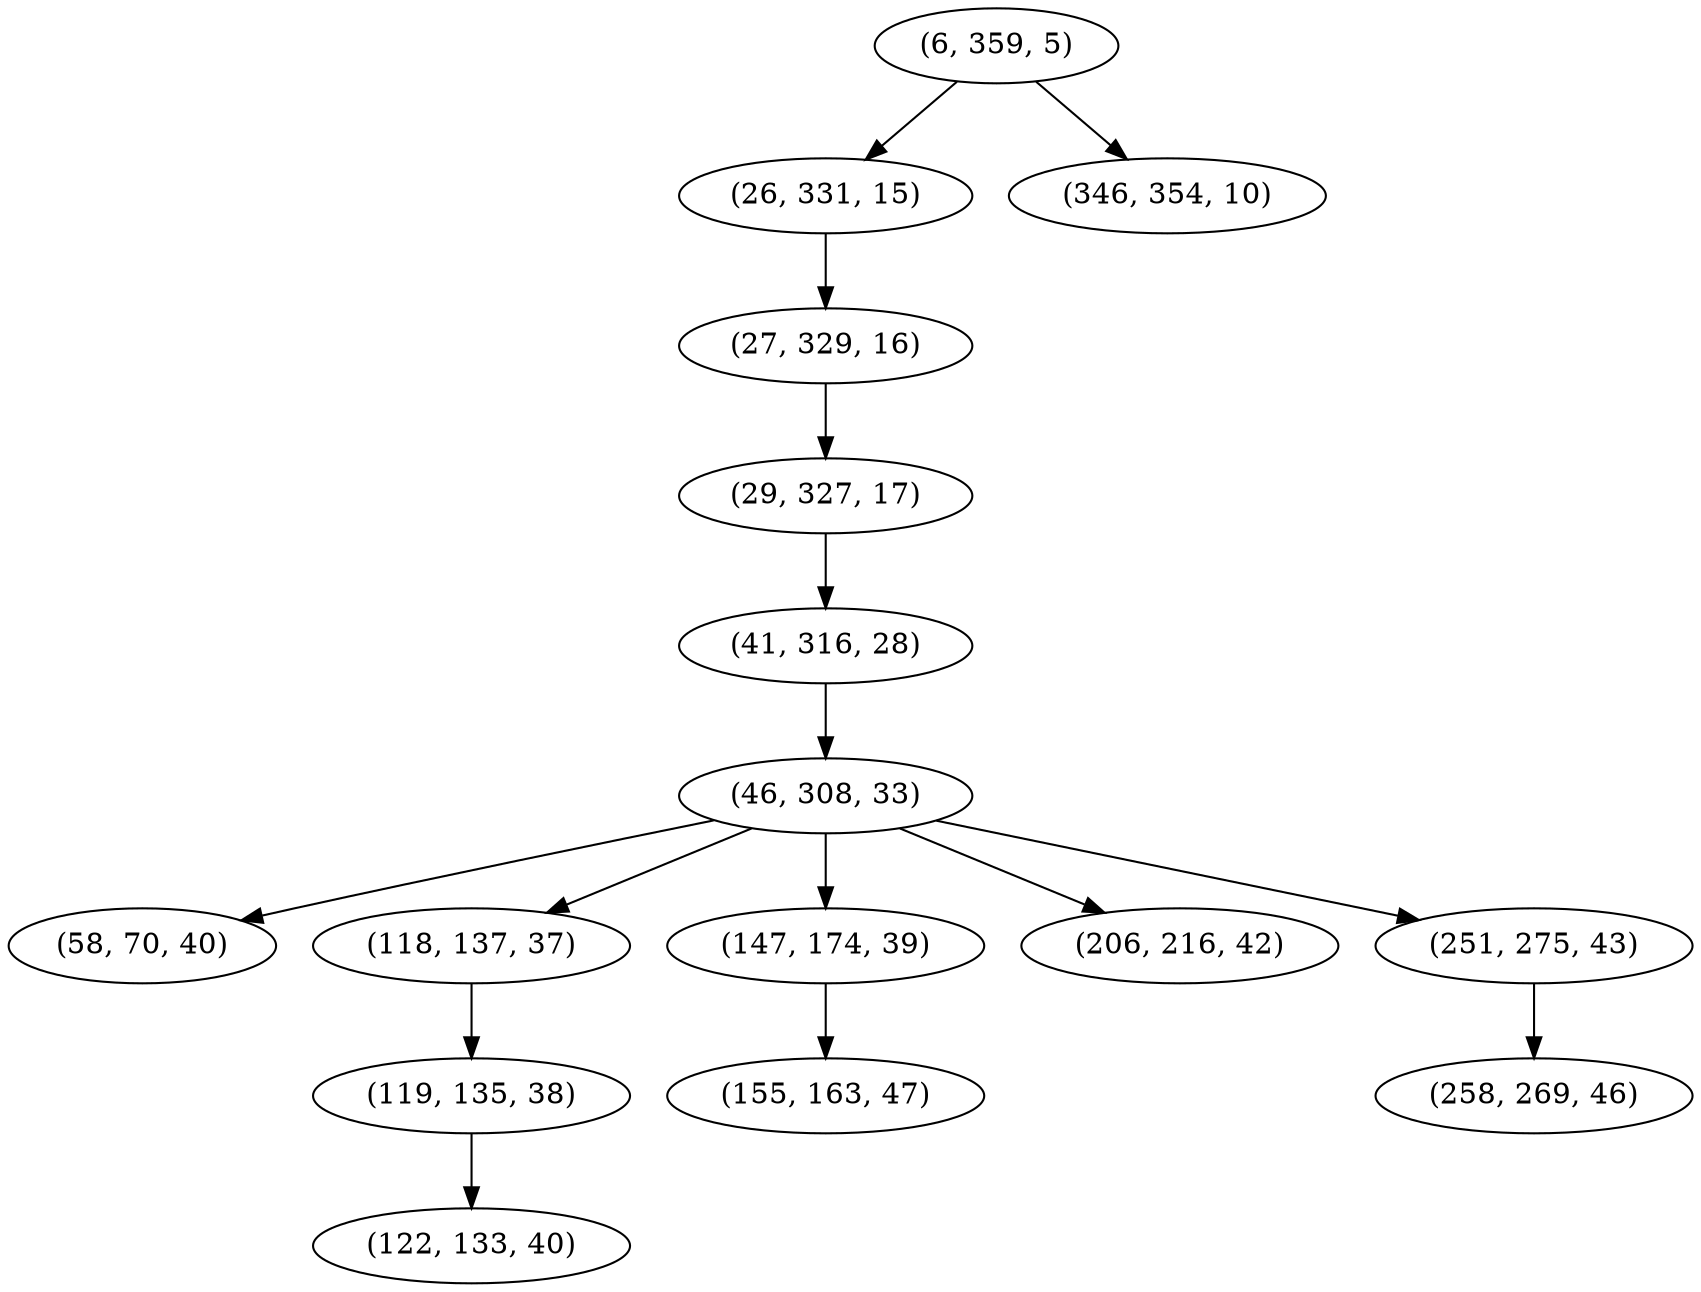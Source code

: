 digraph tree {
    "(6, 359, 5)";
    "(26, 331, 15)";
    "(27, 329, 16)";
    "(29, 327, 17)";
    "(41, 316, 28)";
    "(46, 308, 33)";
    "(58, 70, 40)";
    "(118, 137, 37)";
    "(119, 135, 38)";
    "(122, 133, 40)";
    "(147, 174, 39)";
    "(155, 163, 47)";
    "(206, 216, 42)";
    "(251, 275, 43)";
    "(258, 269, 46)";
    "(346, 354, 10)";
    "(6, 359, 5)" -> "(26, 331, 15)";
    "(6, 359, 5)" -> "(346, 354, 10)";
    "(26, 331, 15)" -> "(27, 329, 16)";
    "(27, 329, 16)" -> "(29, 327, 17)";
    "(29, 327, 17)" -> "(41, 316, 28)";
    "(41, 316, 28)" -> "(46, 308, 33)";
    "(46, 308, 33)" -> "(58, 70, 40)";
    "(46, 308, 33)" -> "(118, 137, 37)";
    "(46, 308, 33)" -> "(147, 174, 39)";
    "(46, 308, 33)" -> "(206, 216, 42)";
    "(46, 308, 33)" -> "(251, 275, 43)";
    "(118, 137, 37)" -> "(119, 135, 38)";
    "(119, 135, 38)" -> "(122, 133, 40)";
    "(147, 174, 39)" -> "(155, 163, 47)";
    "(251, 275, 43)" -> "(258, 269, 46)";
}
